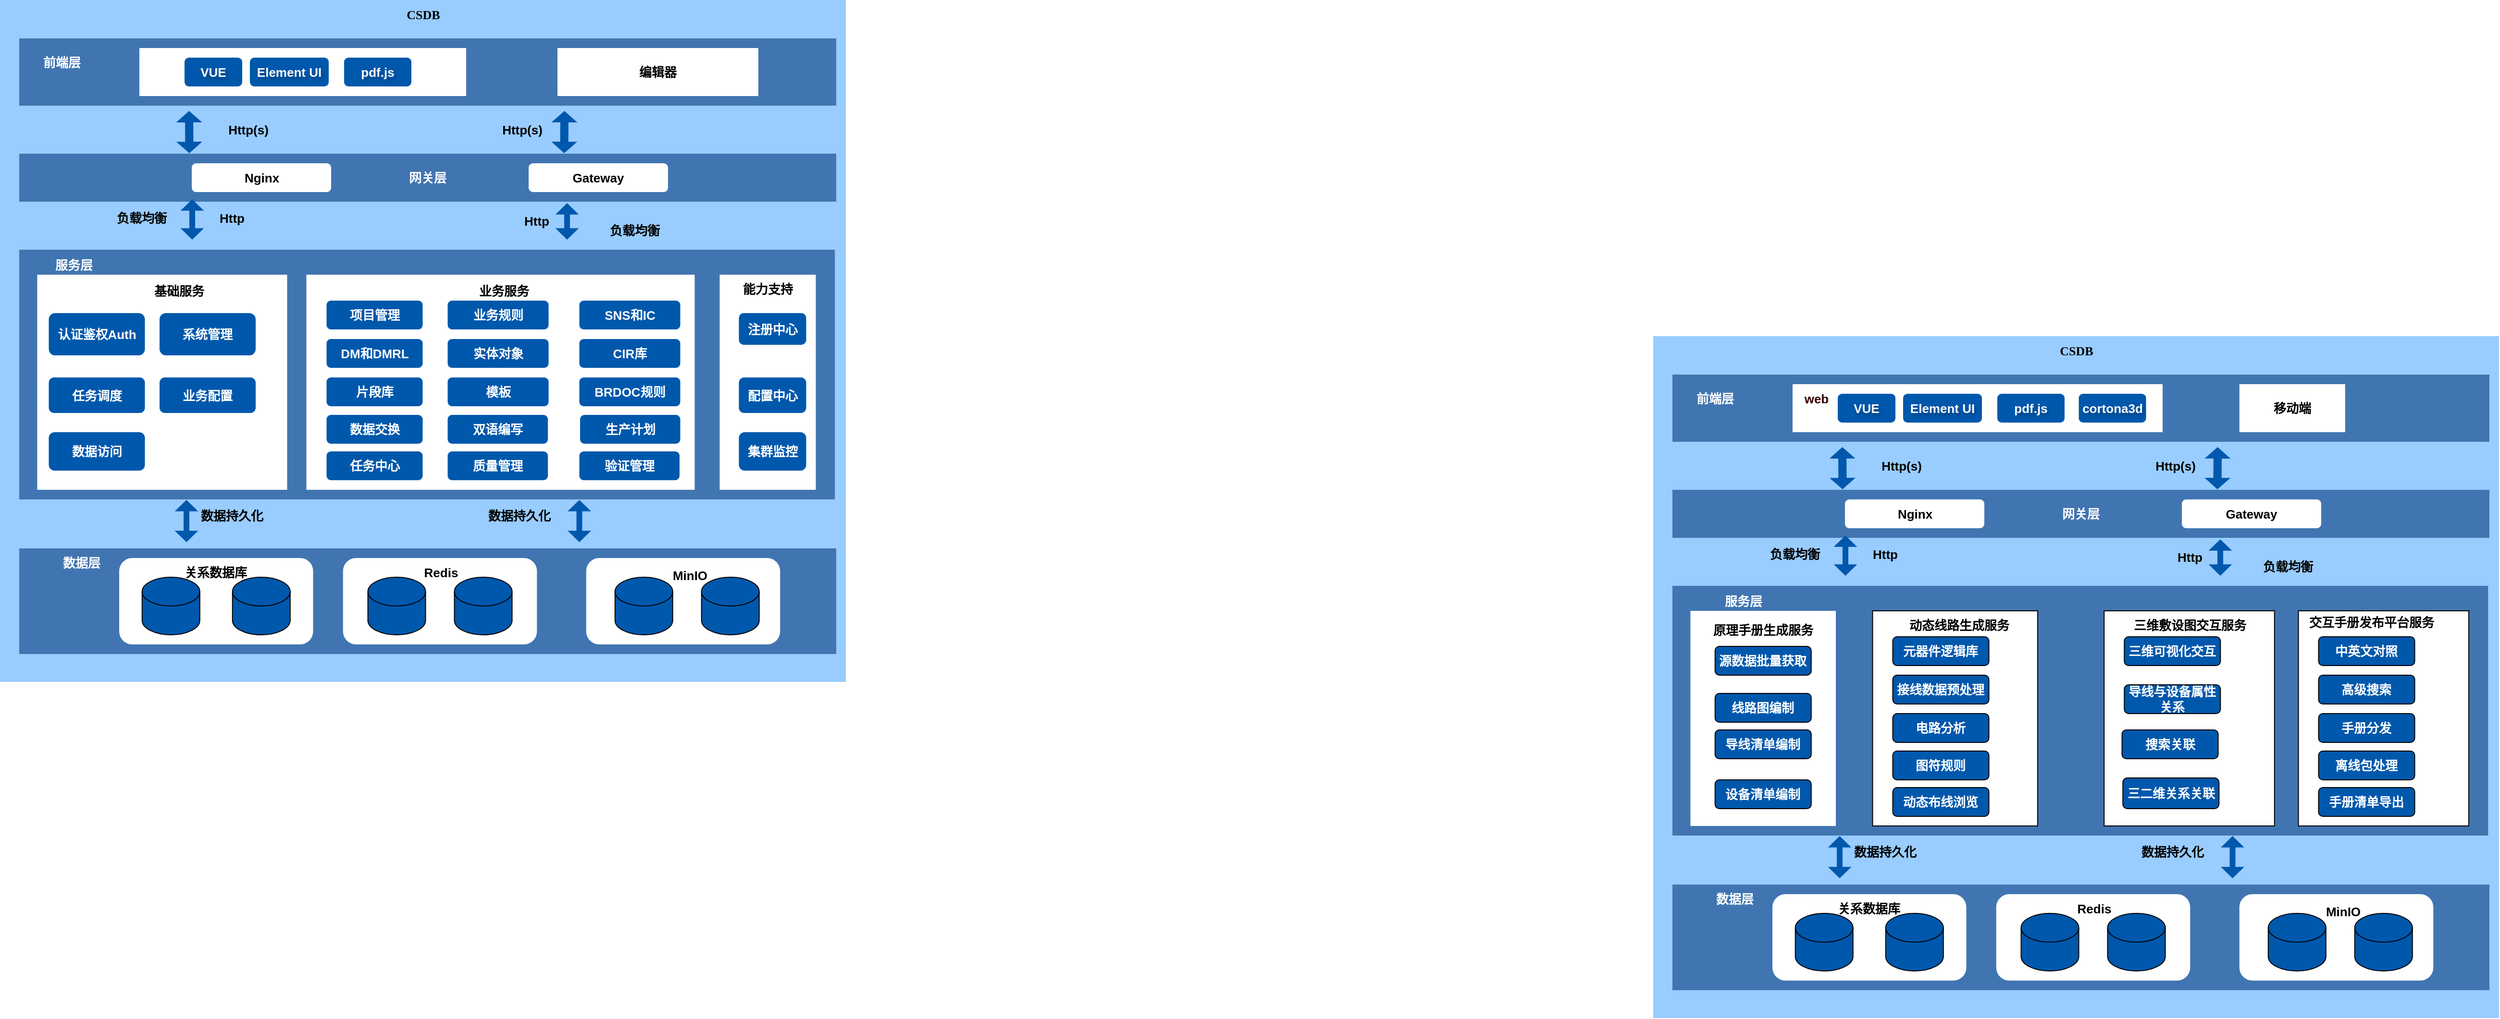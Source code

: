 <mxfile version="27.1.6">
  <diagram name="第 1 页" id="zqUAOEaz19EFo88n6Xfu">
    <mxGraphModel dx="1061" dy="546" grid="1" gridSize="10" guides="1" tooltips="1" connect="1" arrows="1" fold="1" page="1" pageScale="1" pageWidth="827" pageHeight="1169" math="0" shadow="0">
      <root>
        <mxCell id="0" />
        <mxCell id="1" parent="0" />
        <mxCell id="J7e16loEIpS3EIJHLEXg-1" value="" style="rounded=0;whiteSpace=wrap;html=1;fillColor=#99CCFF;strokeColor=none;" parent="1" vertex="1">
          <mxGeometry x="50" y="130" width="880" height="710" as="geometry" />
        </mxCell>
        <mxCell id="J7e16loEIpS3EIJHLEXg-89" value="" style="rounded=0;whiteSpace=wrap;html=1;fillColor=#4175B1;strokeColor=none;" parent="1" vertex="1">
          <mxGeometry x="70" y="390" width="848.63" height="260" as="geometry" />
        </mxCell>
        <mxCell id="J7e16loEIpS3EIJHLEXg-3" value="" style="rounded=0;whiteSpace=wrap;html=1;fillColor=#4175B1;strokeColor=none;" parent="1" vertex="1">
          <mxGeometry x="70" y="701" width="850" height="110" as="geometry" />
        </mxCell>
        <mxCell id="J7e16loEIpS3EIJHLEXg-75" value="" style="rounded=1;whiteSpace=wrap;html=1;dashed=1;fontStyle=1;fontSize=13;fillColor=#FFFFFF;strokeColor=none;" parent="1" vertex="1">
          <mxGeometry x="174.01" y="711" width="201.75" height="90" as="geometry" />
        </mxCell>
        <mxCell id="J7e16loEIpS3EIJHLEXg-7" value="" style="rounded=0;whiteSpace=wrap;html=1;fontStyle=1;fontSize=13;fillColor=#FFFFFF;strokeColor=none;" parent="1" vertex="1">
          <mxGeometry x="88.75" y="416" width="260" height="224" as="geometry" />
        </mxCell>
        <mxCell id="J7e16loEIpS3EIJHLEXg-13" value="" style="rounded=0;whiteSpace=wrap;html=1;fontStyle=1;fontSize=13;fillColor=#FFFFFF;strokeColor=none;" parent="1" vertex="1">
          <mxGeometry x="798.75" y="416" width="100" height="224" as="geometry" />
        </mxCell>
        <mxCell id="J7e16loEIpS3EIJHLEXg-14" value="注册中心" style="rounded=1;whiteSpace=wrap;html=1;fontStyle=1;fontSize=13;strokeColor=none;fillColor=#0058AC;fontColor=#FFFFFF;" parent="1" vertex="1">
          <mxGeometry x="818.75" y="456" width="70" height="33" as="geometry" />
        </mxCell>
        <mxCell id="J7e16loEIpS3EIJHLEXg-15" value="配置中心" style="rounded=1;whiteSpace=wrap;html=1;fontStyle=1;fontSize=13;strokeColor=none;fillColor=#0058AC;fontColor=#FFFFFF;" parent="1" vertex="1">
          <mxGeometry x="818.75" y="523" width="70" height="37" as="geometry" />
        </mxCell>
        <mxCell id="J7e16loEIpS3EIJHLEXg-16" value="集群监控" style="rounded=1;whiteSpace=wrap;html=1;fontStyle=1;fontSize=13;strokeColor=none;fillColor=#0058AC;fontColor=#FFFFFF;" parent="1" vertex="1">
          <mxGeometry x="818.75" y="580" width="70" height="40" as="geometry" />
        </mxCell>
        <mxCell id="J7e16loEIpS3EIJHLEXg-18" value="数据层" style="text;html=1;align=center;verticalAlign=middle;whiteSpace=wrap;rounded=0;fontStyle=1;fontSize=13;strokeColor=none;fontColor=#FFFFFF;" parent="1" vertex="1">
          <mxGeometry x="104.63" y="701" width="60" height="30" as="geometry" />
        </mxCell>
        <mxCell id="J7e16loEIpS3EIJHLEXg-19" value="" style="shape=cylinder3;whiteSpace=wrap;html=1;boundedLbl=1;backgroundOutline=1;size=15;fontStyle=1;fontSize=13;strokeColor=default;fillColor=#0058AC;" parent="1" vertex="1">
          <mxGeometry x="197.88" y="731" width="60" height="60" as="geometry" />
        </mxCell>
        <mxCell id="J7e16loEIpS3EIJHLEXg-22" value="" style="shape=cylinder3;whiteSpace=wrap;html=1;boundedLbl=1;backgroundOutline=1;size=15;fontStyle=1;fontSize=13;strokeColor=default;fillColor=#0058AC;" parent="1" vertex="1">
          <mxGeometry x="291.88" y="731" width="60" height="60" as="geometry" />
        </mxCell>
        <mxCell id="J7e16loEIpS3EIJHLEXg-25" value="基础服务" style="text;html=1;align=center;verticalAlign=middle;resizable=0;points=[];autosize=1;strokeColor=none;fillColor=none;fontStyle=1;fontSize=13;" parent="1" vertex="1">
          <mxGeometry x="195.75" y="418" width="80" height="30" as="geometry" />
        </mxCell>
        <mxCell id="J7e16loEIpS3EIJHLEXg-28" value="认证鉴权Auth" style="rounded=1;whiteSpace=wrap;html=1;fontStyle=1;fontSize=13;strokeColor=none;fillColor=#0058AC;fontColor=#FFFFFF;" parent="1" vertex="1">
          <mxGeometry x="100.75" y="456" width="100" height="44" as="geometry" />
        </mxCell>
        <mxCell id="J7e16loEIpS3EIJHLEXg-29" value="任务调度" style="rounded=1;whiteSpace=wrap;html=1;fontStyle=1;fontSize=13;strokeColor=none;fillColor=#0058AC;fontColor=#FFFFFF;" parent="1" vertex="1">
          <mxGeometry x="100.75" y="523" width="100" height="37" as="geometry" />
        </mxCell>
        <mxCell id="J7e16loEIpS3EIJHLEXg-30" value="数据访问" style="rounded=1;whiteSpace=wrap;html=1;fontStyle=1;fontSize=13;strokeColor=none;fillColor=#0058AC;fontColor=#FFFFFF;" parent="1" vertex="1">
          <mxGeometry x="100.75" y="580" width="100" height="40" as="geometry" />
        </mxCell>
        <mxCell id="J7e16loEIpS3EIJHLEXg-31" value="" style="rounded=0;whiteSpace=wrap;html=1;fontStyle=1;fontSize=13;fillColor=#FFFFFF;strokeColor=none;" parent="1" vertex="1">
          <mxGeometry x="368.75" y="416" width="404" height="224" as="geometry" />
        </mxCell>
        <mxCell id="J7e16loEIpS3EIJHLEXg-32" value="业务服务" style="text;html=1;align=center;verticalAlign=middle;resizable=0;points=[];autosize=1;strokeColor=none;fillColor=none;fontStyle=1;fontSize=13;" parent="1" vertex="1">
          <mxGeometry x="533.75" y="418" width="80" height="30" as="geometry" />
        </mxCell>
        <mxCell id="J7e16loEIpS3EIJHLEXg-33" value="项目管理" style="rounded=1;whiteSpace=wrap;html=1;fontStyle=1;fontSize=13;strokeColor=none;fillColor=#0058AC;fontColor=#FFFFFF;" parent="1" vertex="1">
          <mxGeometry x="389.75" y="443" width="100" height="30" as="geometry" />
        </mxCell>
        <mxCell id="J7e16loEIpS3EIJHLEXg-34" value="DM和DMRL" style="rounded=1;whiteSpace=wrap;html=1;fontStyle=1;fontSize=13;strokeColor=none;fillColor=#0058AC;fontColor=#FFFFFF;" parent="1" vertex="1">
          <mxGeometry x="389.75" y="483" width="100" height="30" as="geometry" />
        </mxCell>
        <mxCell id="J7e16loEIpS3EIJHLEXg-35" value="片段库" style="rounded=1;whiteSpace=wrap;html=1;fontStyle=1;fontSize=13;strokeColor=none;fillColor=#0058AC;fontColor=#FFFFFF;" parent="1" vertex="1">
          <mxGeometry x="389.75" y="523" width="100" height="30" as="geometry" />
        </mxCell>
        <mxCell id="J7e16loEIpS3EIJHLEXg-36" value="业务规则" style="rounded=1;whiteSpace=wrap;html=1;fontStyle=1;fontSize=13;strokeColor=none;fillColor=#0058AC;fontColor=#FFFFFF;" parent="1" vertex="1">
          <mxGeometry x="515.75" y="443" width="105" height="30" as="geometry" />
        </mxCell>
        <mxCell id="J7e16loEIpS3EIJHLEXg-37" value="实体对象" style="rounded=1;whiteSpace=wrap;html=1;fontStyle=1;fontSize=13;strokeColor=none;fillColor=#0058AC;fontColor=#FFFFFF;" parent="1" vertex="1">
          <mxGeometry x="515.75" y="483" width="105" height="30" as="geometry" />
        </mxCell>
        <mxCell id="J7e16loEIpS3EIJHLEXg-38" value="模板" style="rounded=1;whiteSpace=wrap;html=1;fontStyle=1;fontSize=13;strokeColor=none;fillColor=#0058AC;fontColor=#FFFFFF;" parent="1" vertex="1">
          <mxGeometry x="515.75" y="523" width="105" height="30" as="geometry" />
        </mxCell>
        <mxCell id="J7e16loEIpS3EIJHLEXg-39" value="系统管理" style="rounded=1;whiteSpace=wrap;html=1;fontStyle=1;fontSize=13;strokeColor=none;fillColor=#0058AC;fontColor=#FFFFFF;" parent="1" vertex="1">
          <mxGeometry x="216" y="456" width="100" height="44" as="geometry" />
        </mxCell>
        <mxCell id="J7e16loEIpS3EIJHLEXg-40" value="业务配置" style="rounded=1;whiteSpace=wrap;html=1;fontStyle=1;fontSize=13;strokeColor=none;fillColor=#0058AC;fontColor=#FFFFFF;" parent="1" vertex="1">
          <mxGeometry x="216" y="523" width="100" height="37" as="geometry" />
        </mxCell>
        <mxCell id="J7e16loEIpS3EIJHLEXg-42" value="SNS和IC" style="rounded=1;whiteSpace=wrap;html=1;fontStyle=1;fontSize=13;strokeColor=none;fillColor=#0058AC;fontColor=#FFFFFF;" parent="1" vertex="1">
          <mxGeometry x="652.75" y="443" width="105" height="30" as="geometry" />
        </mxCell>
        <mxCell id="J7e16loEIpS3EIJHLEXg-44" value="CIR库" style="rounded=1;whiteSpace=wrap;html=1;fontStyle=1;fontSize=13;strokeColor=none;fillColor=#0058AC;fontColor=#FFFFFF;" parent="1" vertex="1">
          <mxGeometry x="652.75" y="483" width="105" height="30" as="geometry" />
        </mxCell>
        <mxCell id="J7e16loEIpS3EIJHLEXg-45" value="BRDOC规则" style="rounded=1;whiteSpace=wrap;html=1;fontStyle=1;fontSize=13;strokeColor=none;fillColor=#0058AC;fontColor=#FFFFFF;" parent="1" vertex="1">
          <mxGeometry x="652.75" y="523" width="105" height="30" as="geometry" />
        </mxCell>
        <mxCell id="J7e16loEIpS3EIJHLEXg-48" value="能力支持" style="text;html=1;align=center;verticalAlign=middle;whiteSpace=wrap;rounded=0;fontStyle=1;fontSize=13;strokeColor=none;" parent="1" vertex="1">
          <mxGeometry x="818.75" y="416" width="60" height="30" as="geometry" />
        </mxCell>
        <mxCell id="J7e16loEIpS3EIJHLEXg-49" value="&lt;font color=&quot;#ffffff&quot;&gt;网关层&lt;/font&gt;" style="rounded=0;whiteSpace=wrap;html=1;fontStyle=1;fontSize=13;fillColor=#4175B1;strokeColor=none;" parent="1" vertex="1">
          <mxGeometry x="70" y="290" width="850" height="50" as="geometry" />
        </mxCell>
        <mxCell id="J7e16loEIpS3EIJHLEXg-50" value="" style="rounded=0;whiteSpace=wrap;html=1;fillColor=#4175B1;fontStyle=1;fontSize=13;strokeColor=none;" parent="1" vertex="1">
          <mxGeometry x="70" y="170" width="850" height="70" as="geometry" />
        </mxCell>
        <mxCell id="J7e16loEIpS3EIJHLEXg-53" value="前端层" style="text;html=1;align=center;verticalAlign=middle;resizable=0;points=[];autosize=1;strokeColor=none;fillColor=none;fontColor=#FFFFFF;fontStyle=1;fontSize=13;" parent="1" vertex="1">
          <mxGeometry x="83.75" y="180" width="60" height="30" as="geometry" />
        </mxCell>
        <mxCell id="J7e16loEIpS3EIJHLEXg-55" value="" style="rounded=0;whiteSpace=wrap;html=1;fillColor=#FFFFFF;fontStyle=1;fontSize=13;strokeColor=none;" parent="1" vertex="1">
          <mxGeometry x="195" y="180" width="340" height="50" as="geometry" />
        </mxCell>
        <mxCell id="J7e16loEIpS3EIJHLEXg-56" value="web" style="text;html=1;align=center;verticalAlign=middle;whiteSpace=wrap;rounded=0;fontStyle=1;fontSize=13;fontColor=#FFFFFF;strokeColor=none;" parent="1" vertex="1">
          <mxGeometry x="190" y="180" width="60" height="30" as="geometry" />
        </mxCell>
        <mxCell id="J7e16loEIpS3EIJHLEXg-57" value="编辑器" style="rounded=0;whiteSpace=wrap;html=1;fontStyle=1;fontSize=13;fillColor=default;strokeColor=none;" parent="1" vertex="1">
          <mxGeometry x="630" y="180" width="209" height="50" as="geometry" />
        </mxCell>
        <mxCell id="J7e16loEIpS3EIJHLEXg-59" value="VUE" style="rounded=1;whiteSpace=wrap;html=1;fontStyle=1;fontSize=13;strokeColor=none;fillColor=#0058AC;textShadow=1;fontColor=#FFFFFF;" parent="1" vertex="1">
          <mxGeometry x="242" y="190" width="60" height="30" as="geometry" />
        </mxCell>
        <mxCell id="J7e16loEIpS3EIJHLEXg-60" value="Element UI" style="rounded=1;whiteSpace=wrap;html=1;fontStyle=1;fontSize=13;strokeColor=none;fillColor=#0058AC;textShadow=1;fontColor=#FFFFFF;" parent="1" vertex="1">
          <mxGeometry x="310" y="190" width="82" height="30" as="geometry" />
        </mxCell>
        <mxCell id="J7e16loEIpS3EIJHLEXg-61" value="pdf.js" style="rounded=1;whiteSpace=wrap;html=1;fontStyle=1;fontSize=13;strokeColor=none;fillColor=#0058AC;textShadow=1;fontColor=#FFFFFF;" parent="1" vertex="1">
          <mxGeometry x="408" y="190" width="70" height="30" as="geometry" />
        </mxCell>
        <mxCell id="J7e16loEIpS3EIJHLEXg-62" value="" style="shape=flexArrow;endArrow=classic;startArrow=classic;html=1;rounded=0;width=8.571;startSize=3.64;endSize=3.64;endWidth=17.388;startWidth=17.388;fontStyle=1;fontSize=13;strokeColor=none;fillColor=#0058AC;" parent="1" edge="1">
          <mxGeometry width="100" height="100" relative="1" as="geometry">
            <mxPoint x="247" y="290" as="sourcePoint" />
            <mxPoint x="246.75" y="245" as="targetPoint" />
          </mxGeometry>
        </mxCell>
        <mxCell id="J7e16loEIpS3EIJHLEXg-63" value="" style="shape=flexArrow;endArrow=classic;startArrow=classic;html=1;rounded=0;width=8.571;startSize=3.64;endSize=3.64;endWidth=17.388;startWidth=17.388;fontStyle=1;fontSize=13;strokeColor=none;fillColor=#0058AC;" parent="1" edge="1">
          <mxGeometry width="100" height="100" relative="1" as="geometry">
            <mxPoint x="637" y="290" as="sourcePoint" />
            <mxPoint x="637.25" y="245" as="targetPoint" />
          </mxGeometry>
        </mxCell>
        <mxCell id="J7e16loEIpS3EIJHLEXg-64" value="Http(s)" style="text;html=1;align=center;verticalAlign=middle;resizable=0;points=[];autosize=1;strokeColor=none;fillColor=none;fontStyle=1;fontSize=13;" parent="1" vertex="1">
          <mxGeometry x="278.25" y="250" width="60" height="30" as="geometry" />
        </mxCell>
        <mxCell id="J7e16loEIpS3EIJHLEXg-65" value="Http(s)" style="text;html=1;align=center;verticalAlign=middle;resizable=0;points=[];autosize=1;strokeColor=none;fillColor=none;fontStyle=1;fontSize=13;" parent="1" vertex="1">
          <mxGeometry x="563.25" y="250" width="60" height="30" as="geometry" />
        </mxCell>
        <mxCell id="J7e16loEIpS3EIJHLEXg-66" value="" style="shape=flexArrow;endArrow=classic;startArrow=classic;html=1;rounded=0;width=6;startSize=3.64;endSize=3.64;endWidth=17.388;startWidth=17.388;entryX=0.197;entryY=0.995;entryDx=0;entryDy=0;entryPerimeter=0;fontStyle=1;fontSize=13;strokeColor=none;fillColor=#0058AC;" parent="1" edge="1">
          <mxGeometry width="100" height="100" relative="1" as="geometry">
            <mxPoint x="250" y="380" as="sourcePoint" />
            <mxPoint x="249.996" y="337.0" as="targetPoint" />
          </mxGeometry>
        </mxCell>
        <mxCell id="J7e16loEIpS3EIJHLEXg-67" value="" style="shape=flexArrow;endArrow=classic;startArrow=classic;html=1;rounded=0;width=6;startSize=3.64;endSize=3.64;endWidth=17.388;startWidth=17.388;entryX=0.217;entryY=1.055;entryDx=0;entryDy=0;entryPerimeter=0;fontStyle=1;fontSize=13;strokeColor=none;fillColor=#0058AC;" parent="1" edge="1">
          <mxGeometry width="100" height="100" relative="1" as="geometry">
            <mxPoint x="640" y="380" as="sourcePoint" />
            <mxPoint x="640" y="341" as="targetPoint" />
          </mxGeometry>
        </mxCell>
        <mxCell id="J7e16loEIpS3EIJHLEXg-68" value="Http" style="text;html=1;align=center;verticalAlign=middle;resizable=0;points=[];autosize=1;strokeColor=none;fillColor=none;fontStyle=1;fontSize=13;" parent="1" vertex="1">
          <mxGeometry x="266" y="342" width="50" height="30" as="geometry" />
        </mxCell>
        <mxCell id="J7e16loEIpS3EIJHLEXg-69" value="Http" style="text;html=1;align=center;verticalAlign=middle;resizable=0;points=[];autosize=1;strokeColor=none;fillColor=none;fontStyle=1;fontSize=13;" parent="1" vertex="1">
          <mxGeometry x="582.76" y="345" width="50" height="30" as="geometry" />
        </mxCell>
        <mxCell id="J7e16loEIpS3EIJHLEXg-70" value="负载均衡" style="text;html=1;align=center;verticalAlign=middle;resizable=0;points=[];autosize=1;strokeColor=none;fillColor=none;fontStyle=1;fontSize=13;" parent="1" vertex="1">
          <mxGeometry x="157.25" y="342" width="80" height="30" as="geometry" />
        </mxCell>
        <mxCell id="J7e16loEIpS3EIJHLEXg-78" value="" style="rounded=1;whiteSpace=wrap;html=1;dashed=1;fontStyle=1;fontSize=13;fillColor=#FFFFFF;strokeColor=none;" parent="1" vertex="1">
          <mxGeometry x="406.88" y="711" width="201.75" height="90" as="geometry" />
        </mxCell>
        <mxCell id="J7e16loEIpS3EIJHLEXg-71" value="负载均衡" style="text;html=1;align=center;verticalAlign=middle;resizable=0;points=[];autosize=1;strokeColor=none;fillColor=none;fontStyle=1;fontSize=13;" parent="1" vertex="1">
          <mxGeometry x="670" y="355" width="80" height="30" as="geometry" />
        </mxCell>
        <mxCell id="J7e16loEIpS3EIJHLEXg-74" value="CSDB" style="text;html=1;align=center;verticalAlign=middle;resizable=0;points=[];autosize=1;strokeColor=none;fillColor=none;fontStyle=1;fontFamily=Garamond;fontSize=13;" parent="1" vertex="1">
          <mxGeometry x="460" y="130" width="60" height="30" as="geometry" />
        </mxCell>
        <mxCell id="J7e16loEIpS3EIJHLEXg-77" value="关系数据库" style="text;html=1;align=center;verticalAlign=middle;whiteSpace=wrap;rounded=0;fontStyle=1;fontSize=13;strokeColor=none;fontColor=#000000;" parent="1" vertex="1">
          <mxGeometry x="237.25" y="711" width="75.12" height="30" as="geometry" />
        </mxCell>
        <mxCell id="J7e16loEIpS3EIJHLEXg-20" value="" style="shape=cylinder3;whiteSpace=wrap;html=1;boundedLbl=1;backgroundOutline=1;size=15;fontStyle=1;fontSize=13;strokeColor=default;fillColor=#0058AC;" parent="1" vertex="1">
          <mxGeometry x="432.76" y="731" width="60" height="60" as="geometry" />
        </mxCell>
        <mxCell id="J7e16loEIpS3EIJHLEXg-23" value="" style="shape=cylinder3;whiteSpace=wrap;html=1;boundedLbl=1;backgroundOutline=1;size=15;fontStyle=1;fontSize=13;strokeColor=default;fillColor=#0058AC;" parent="1" vertex="1">
          <mxGeometry x="522.76" y="731" width="60" height="60" as="geometry" />
        </mxCell>
        <mxCell id="J7e16loEIpS3EIJHLEXg-79" value="Redis" style="text;html=1;align=center;verticalAlign=middle;whiteSpace=wrap;rounded=0;fontStyle=1;fontSize=13;strokeColor=none;fontColor=#000000;" parent="1" vertex="1">
          <mxGeometry x="478.63" y="711" width="60" height="30" as="geometry" />
        </mxCell>
        <mxCell id="J7e16loEIpS3EIJHLEXg-80" value="" style="rounded=1;whiteSpace=wrap;html=1;dashed=1;fontStyle=1;fontSize=13;fillColor=#FFFFFF;strokeColor=none;" parent="1" vertex="1">
          <mxGeometry x="659.88" y="711" width="201.75" height="90" as="geometry" />
        </mxCell>
        <mxCell id="J7e16loEIpS3EIJHLEXg-81" value="MinIO" style="text;html=1;align=center;verticalAlign=middle;whiteSpace=wrap;rounded=0;fontStyle=1;fontSize=13;strokeColor=none;fontColor=#000000;" parent="1" vertex="1">
          <mxGeometry x="737.63" y="714" width="60" height="30" as="geometry" />
        </mxCell>
        <mxCell id="J7e16loEIpS3EIJHLEXg-21" value="" style="shape=cylinder3;whiteSpace=wrap;html=1;boundedLbl=1;backgroundOutline=1;size=15;fontStyle=1;fontSize=13;strokeColor=default;fillColor=#0058AC;" parent="1" vertex="1">
          <mxGeometry x="689.88" y="731" width="60" height="60" as="geometry" />
        </mxCell>
        <mxCell id="J7e16loEIpS3EIJHLEXg-24" value="" style="shape=cylinder3;whiteSpace=wrap;html=1;boundedLbl=1;backgroundOutline=1;size=15;fontStyle=1;fontSize=13;strokeColor=default;fillColor=#0058AC;" parent="1" vertex="1">
          <mxGeometry x="779.88" y="731" width="60" height="60" as="geometry" />
        </mxCell>
        <mxCell id="J7e16loEIpS3EIJHLEXg-82" value="" style="shape=flexArrow;endArrow=classic;startArrow=classic;html=1;rounded=0;width=6;startSize=3.64;endSize=3.64;endWidth=17.388;startWidth=17.388;entryX=0.197;entryY=0.995;entryDx=0;entryDy=0;entryPerimeter=0;fontStyle=1;fontSize=13;strokeColor=none;fillColor=#0058AC;" parent="1" edge="1">
          <mxGeometry width="100" height="100" relative="1" as="geometry">
            <mxPoint x="244" y="695" as="sourcePoint" />
            <mxPoint x="243.996" y="650" as="targetPoint" />
          </mxGeometry>
        </mxCell>
        <mxCell id="J7e16loEIpS3EIJHLEXg-83" value="" style="shape=flexArrow;endArrow=classic;startArrow=classic;html=1;rounded=0;width=6;startSize=3.64;endSize=3.64;endWidth=17.388;startWidth=17.388;entryX=0.197;entryY=0.995;entryDx=0;entryDy=0;entryPerimeter=0;fontStyle=1;fontSize=13;strokeColor=none;fillColor=#0058AC;" parent="1" edge="1">
          <mxGeometry width="100" height="100" relative="1" as="geometry">
            <mxPoint x="652.75" y="695" as="sourcePoint" />
            <mxPoint x="652.746" y="650" as="targetPoint" />
          </mxGeometry>
        </mxCell>
        <mxCell id="J7e16loEIpS3EIJHLEXg-84" value="数据持久化" style="text;html=1;align=center;verticalAlign=middle;resizable=0;points=[];autosize=1;strokeColor=none;fillColor=none;fontStyle=1;fontSize=13;" parent="1" vertex="1">
          <mxGeometry x="246" y="652" width="90" height="30" as="geometry" />
        </mxCell>
        <mxCell id="J7e16loEIpS3EIJHLEXg-85" value="数据持久化" style="text;html=1;align=center;verticalAlign=middle;resizable=0;points=[];autosize=1;strokeColor=none;fillColor=none;fontStyle=1;fontSize=13;" parent="1" vertex="1">
          <mxGeometry x="545" y="652" width="90" height="30" as="geometry" />
        </mxCell>
        <mxCell id="J7e16loEIpS3EIJHLEXg-86" value="Nginx" style="rounded=1;whiteSpace=wrap;html=1;fontStyle=1;fontSize=13;strokeColor=none;" parent="1" vertex="1">
          <mxGeometry x="249.5" y="300" width="145" height="30" as="geometry" />
        </mxCell>
        <mxCell id="J7e16loEIpS3EIJHLEXg-87" value="Gateway" style="rounded=1;whiteSpace=wrap;html=1;fontStyle=1;fontSize=13;strokeColor=none;" parent="1" vertex="1">
          <mxGeometry x="600" y="300" width="145" height="30" as="geometry" />
        </mxCell>
        <mxCell id="J7e16loEIpS3EIJHLEXg-95" value="服务层" style="text;html=1;align=center;verticalAlign=middle;whiteSpace=wrap;rounded=0;fontStyle=1;fontSize=13;strokeColor=none;fontColor=#FFFFFF;" parent="1" vertex="1">
          <mxGeometry x="97.25" y="391" width="60" height="30" as="geometry" />
        </mxCell>
        <mxCell id="DDWLqM0G205vbBxCOY02-1" style="edgeStyle=orthogonalEdgeStyle;rounded=0;orthogonalLoop=1;jettySize=auto;html=1;exitX=0.5;exitY=1;exitDx=0;exitDy=0;" parent="1" source="J7e16loEIpS3EIJHLEXg-34" target="J7e16loEIpS3EIJHLEXg-34" edge="1">
          <mxGeometry relative="1" as="geometry" />
        </mxCell>
        <mxCell id="DDWLqM0G205vbBxCOY02-2" value="数据交换" style="rounded=1;whiteSpace=wrap;html=1;fontStyle=1;fontSize=13;strokeColor=none;fillColor=#0058AC;fontColor=#FFFFFF;" parent="1" vertex="1">
          <mxGeometry x="389.75" y="562" width="100" height="30" as="geometry" />
        </mxCell>
        <mxCell id="DDWLqM0G205vbBxCOY02-3" value="双语编写" style="rounded=1;whiteSpace=wrap;html=1;fontStyle=1;fontSize=13;strokeColor=none;fillColor=#0058AC;fontColor=#FFFFFF;" parent="1" vertex="1">
          <mxGeometry x="515.75" y="562" width="104.25" height="30" as="geometry" />
        </mxCell>
        <mxCell id="DDWLqM0G205vbBxCOY02-4" value="生产计划" style="rounded=1;whiteSpace=wrap;html=1;fontStyle=1;fontSize=13;strokeColor=none;fillColor=#0058AC;fontColor=#FFFFFF;" parent="1" vertex="1">
          <mxGeometry x="653.5" y="562" width="104.25" height="30" as="geometry" />
        </mxCell>
        <mxCell id="DDWLqM0G205vbBxCOY02-5" value="任务中心" style="rounded=1;whiteSpace=wrap;html=1;fontStyle=1;fontSize=13;strokeColor=none;fillColor=#0058AC;fontColor=#FFFFFF;" parent="1" vertex="1">
          <mxGeometry x="389.75" y="600" width="100" height="30" as="geometry" />
        </mxCell>
        <mxCell id="DDWLqM0G205vbBxCOY02-6" value="质量管理" style="rounded=1;whiteSpace=wrap;html=1;fontStyle=1;fontSize=13;strokeColor=none;fillColor=#0058AC;fontColor=#FFFFFF;" parent="1" vertex="1">
          <mxGeometry x="515.75" y="600" width="104.25" height="30" as="geometry" />
        </mxCell>
        <mxCell id="DDWLqM0G205vbBxCOY02-7" value="验证管理" style="rounded=1;whiteSpace=wrap;html=1;fontStyle=1;fontSize=13;strokeColor=none;fillColor=#0058AC;fontColor=#FFFFFF;" parent="1" vertex="1">
          <mxGeometry x="652.75" y="600" width="104.25" height="30" as="geometry" />
        </mxCell>
        <mxCell id="MYSthnMUgmbdjP9HcZYz-1" value="" style="rounded=0;whiteSpace=wrap;html=1;fillColor=#99CCFF;strokeColor=none;" vertex="1" parent="1">
          <mxGeometry x="1770" y="480" width="880" height="710" as="geometry" />
        </mxCell>
        <mxCell id="MYSthnMUgmbdjP9HcZYz-2" value="" style="rounded=0;whiteSpace=wrap;html=1;fillColor=#4175B1;strokeColor=none;" vertex="1" parent="1">
          <mxGeometry x="1790" y="740" width="848.63" height="260" as="geometry" />
        </mxCell>
        <mxCell id="MYSthnMUgmbdjP9HcZYz-3" value="" style="rounded=0;whiteSpace=wrap;html=1;fillColor=#4175B1;strokeColor=none;" vertex="1" parent="1">
          <mxGeometry x="1790" y="1051" width="850" height="110" as="geometry" />
        </mxCell>
        <mxCell id="MYSthnMUgmbdjP9HcZYz-4" value="" style="rounded=1;whiteSpace=wrap;html=1;dashed=1;fontStyle=1;fontSize=13;fillColor=#FFFFFF;strokeColor=none;" vertex="1" parent="1">
          <mxGeometry x="1894.01" y="1061" width="201.75" height="90" as="geometry" />
        </mxCell>
        <mxCell id="MYSthnMUgmbdjP9HcZYz-5" value="" style="rounded=0;whiteSpace=wrap;html=1;fontStyle=1;fontSize=13;fillColor=#FFFFFF;strokeColor=none;" vertex="1" parent="1">
          <mxGeometry x="1808.75" y="766" width="151.25" height="224" as="geometry" />
        </mxCell>
        <mxCell id="MYSthnMUgmbdjP9HcZYz-10" value="数据层" style="text;html=1;align=center;verticalAlign=middle;whiteSpace=wrap;rounded=0;fontStyle=1;fontSize=13;strokeColor=none;fontColor=#FFFFFF;" vertex="1" parent="1">
          <mxGeometry x="1824.63" y="1051" width="60" height="30" as="geometry" />
        </mxCell>
        <mxCell id="MYSthnMUgmbdjP9HcZYz-11" value="" style="shape=cylinder3;whiteSpace=wrap;html=1;boundedLbl=1;backgroundOutline=1;size=15;fontStyle=1;fontSize=13;strokeColor=default;fillColor=#0058AC;" vertex="1" parent="1">
          <mxGeometry x="1917.88" y="1081" width="60" height="60" as="geometry" />
        </mxCell>
        <mxCell id="MYSthnMUgmbdjP9HcZYz-12" value="" style="shape=cylinder3;whiteSpace=wrap;html=1;boundedLbl=1;backgroundOutline=1;size=15;fontStyle=1;fontSize=13;strokeColor=default;fillColor=#0058AC;" vertex="1" parent="1">
          <mxGeometry x="2011.88" y="1081" width="60" height="60" as="geometry" />
        </mxCell>
        <mxCell id="MYSthnMUgmbdjP9HcZYz-13" value="原理手册生成服务" style="text;html=1;align=center;verticalAlign=middle;resizable=0;points=[];autosize=1;strokeColor=none;fillColor=none;fontStyle=1;fontSize=13;" vertex="1" parent="1">
          <mxGeometry x="1819.37" y="771" width="130" height="30" as="geometry" />
        </mxCell>
        <mxCell id="MYSthnMUgmbdjP9HcZYz-17" value="" style="rounded=0;whiteSpace=wrap;html=1;fontStyle=1;fontSize=13;fillColor=#FFFFFF;strokeColor=default;" vertex="1" parent="1">
          <mxGeometry x="1998.25" y="766" width="171.75" height="224" as="geometry" />
        </mxCell>
        <mxCell id="MYSthnMUgmbdjP9HcZYz-18" value="动态线路生成服务" style="text;html=1;align=center;verticalAlign=middle;resizable=0;points=[];autosize=1;strokeColor=none;fillColor=none;fontStyle=1;fontSize=13;" vertex="1" parent="1">
          <mxGeometry x="2022.76" y="766" width="130" height="30" as="geometry" />
        </mxCell>
        <mxCell id="MYSthnMUgmbdjP9HcZYz-19" value="元器件逻辑库" style="rounded=1;whiteSpace=wrap;html=1;fontStyle=1;fontSize=13;strokeColor=default;fillColor=#0058AC;fontColor=#FFFFFF;" vertex="1" parent="1">
          <mxGeometry x="2019.25" y="793" width="100" height="30" as="geometry" />
        </mxCell>
        <mxCell id="MYSthnMUgmbdjP9HcZYz-20" value="&lt;p class=&quot;MsoNormal&quot;&gt;&lt;span style=&quot;font-family: 宋体;&quot;&gt;接线数据预处理&lt;/span&gt;&lt;/p&gt;" style="rounded=1;whiteSpace=wrap;html=1;fontStyle=1;fontSize=13;strokeColor=default;fillColor=#0058AC;fontColor=#FFFFFF;" vertex="1" parent="1">
          <mxGeometry x="2019.25" y="833" width="100" height="30" as="geometry" />
        </mxCell>
        <mxCell id="MYSthnMUgmbdjP9HcZYz-21" value="电路分析" style="rounded=1;whiteSpace=wrap;html=1;fontStyle=1;fontSize=13;strokeColor=default;fillColor=#0058AC;fontColor=#FFFFFF;" vertex="1" parent="1">
          <mxGeometry x="2019.25" y="873" width="100" height="30" as="geometry" />
        </mxCell>
        <mxCell id="MYSthnMUgmbdjP9HcZYz-31" value="&lt;font color=&quot;#ffffff&quot;&gt;网关层&lt;/font&gt;" style="rounded=0;whiteSpace=wrap;html=1;fontStyle=1;fontSize=13;fillColor=#4175B1;strokeColor=none;" vertex="1" parent="1">
          <mxGeometry x="1790" y="640" width="850" height="50" as="geometry" />
        </mxCell>
        <mxCell id="MYSthnMUgmbdjP9HcZYz-32" value="" style="rounded=0;whiteSpace=wrap;html=1;fillColor=#4175B1;fontStyle=1;fontSize=13;strokeColor=none;" vertex="1" parent="1">
          <mxGeometry x="1790" y="520" width="850" height="70" as="geometry" />
        </mxCell>
        <mxCell id="MYSthnMUgmbdjP9HcZYz-33" value="前端层" style="text;html=1;align=center;verticalAlign=middle;resizable=0;points=[];autosize=1;strokeColor=none;fillColor=none;fontColor=#FFFFFF;fontStyle=1;fontSize=13;" vertex="1" parent="1">
          <mxGeometry x="1803.75" y="530" width="60" height="30" as="geometry" />
        </mxCell>
        <mxCell id="MYSthnMUgmbdjP9HcZYz-34" value="" style="rounded=0;whiteSpace=wrap;html=1;fillColor=#FFFFFF;fontStyle=1;fontSize=13;strokeColor=none;" vertex="1" parent="1">
          <mxGeometry x="1915" y="530" width="385" height="50" as="geometry" />
        </mxCell>
        <mxCell id="MYSthnMUgmbdjP9HcZYz-35" value="&lt;font style=&quot;color: rgb(51, 0, 0);&quot;&gt;web&lt;/font&gt;" style="text;html=1;align=center;verticalAlign=middle;whiteSpace=wrap;rounded=0;fontStyle=1;fontSize=13;fontColor=#FFFFFF;strokeColor=none;" vertex="1" parent="1">
          <mxGeometry x="1910" y="530" width="60" height="30" as="geometry" />
        </mxCell>
        <mxCell id="MYSthnMUgmbdjP9HcZYz-36" value="移动端" style="rounded=0;whiteSpace=wrap;html=1;fontStyle=1;fontSize=13;fillColor=default;strokeColor=none;" vertex="1" parent="1">
          <mxGeometry x="2379.88" y="530" width="110" height="50" as="geometry" />
        </mxCell>
        <mxCell id="MYSthnMUgmbdjP9HcZYz-37" value="VUE" style="rounded=1;whiteSpace=wrap;html=1;fontStyle=1;fontSize=13;strokeColor=none;fillColor=#0058AC;textShadow=1;fontColor=#FFFFFF;" vertex="1" parent="1">
          <mxGeometry x="1962" y="540" width="60" height="30" as="geometry" />
        </mxCell>
        <mxCell id="MYSthnMUgmbdjP9HcZYz-38" value="Element UI" style="rounded=1;whiteSpace=wrap;html=1;fontStyle=1;fontSize=13;strokeColor=none;fillColor=#0058AC;textShadow=1;fontColor=#FFFFFF;" vertex="1" parent="1">
          <mxGeometry x="2030" y="540" width="82" height="30" as="geometry" />
        </mxCell>
        <mxCell id="MYSthnMUgmbdjP9HcZYz-39" value="pdf.js" style="rounded=1;whiteSpace=wrap;html=1;fontStyle=1;fontSize=13;strokeColor=none;fillColor=#0058AC;textShadow=1;fontColor=#FFFFFF;" vertex="1" parent="1">
          <mxGeometry x="2128" y="540" width="70" height="30" as="geometry" />
        </mxCell>
        <mxCell id="MYSthnMUgmbdjP9HcZYz-40" value="" style="shape=flexArrow;endArrow=classic;startArrow=classic;html=1;rounded=0;width=8.571;startSize=3.64;endSize=3.64;endWidth=17.388;startWidth=17.388;fontStyle=1;fontSize=13;strokeColor=none;fillColor=#0058AC;" edge="1" parent="1">
          <mxGeometry width="100" height="100" relative="1" as="geometry">
            <mxPoint x="1967" y="640" as="sourcePoint" />
            <mxPoint x="1966.75" y="595" as="targetPoint" />
          </mxGeometry>
        </mxCell>
        <mxCell id="MYSthnMUgmbdjP9HcZYz-41" value="" style="shape=flexArrow;endArrow=classic;startArrow=classic;html=1;rounded=0;width=8.571;startSize=3.64;endSize=3.64;endWidth=17.388;startWidth=17.388;fontStyle=1;fontSize=13;strokeColor=none;fillColor=#0058AC;" edge="1" parent="1">
          <mxGeometry width="100" height="100" relative="1" as="geometry">
            <mxPoint x="2357" y="640" as="sourcePoint" />
            <mxPoint x="2357.25" y="595" as="targetPoint" />
          </mxGeometry>
        </mxCell>
        <mxCell id="MYSthnMUgmbdjP9HcZYz-42" value="Http(s)" style="text;html=1;align=center;verticalAlign=middle;resizable=0;points=[];autosize=1;strokeColor=none;fillColor=none;fontStyle=1;fontSize=13;" vertex="1" parent="1">
          <mxGeometry x="1998.25" y="600" width="60" height="30" as="geometry" />
        </mxCell>
        <mxCell id="MYSthnMUgmbdjP9HcZYz-43" value="Http(s)" style="text;html=1;align=center;verticalAlign=middle;resizable=0;points=[];autosize=1;strokeColor=none;fillColor=none;fontStyle=1;fontSize=13;" vertex="1" parent="1">
          <mxGeometry x="2283.25" y="600" width="60" height="30" as="geometry" />
        </mxCell>
        <mxCell id="MYSthnMUgmbdjP9HcZYz-44" value="" style="shape=flexArrow;endArrow=classic;startArrow=classic;html=1;rounded=0;width=6;startSize=3.64;endSize=3.64;endWidth=17.388;startWidth=17.388;entryX=0.197;entryY=0.995;entryDx=0;entryDy=0;entryPerimeter=0;fontStyle=1;fontSize=13;strokeColor=none;fillColor=#0058AC;" edge="1" parent="1">
          <mxGeometry width="100" height="100" relative="1" as="geometry">
            <mxPoint x="1970" y="730" as="sourcePoint" />
            <mxPoint x="1969.996" y="687" as="targetPoint" />
          </mxGeometry>
        </mxCell>
        <mxCell id="MYSthnMUgmbdjP9HcZYz-45" value="" style="shape=flexArrow;endArrow=classic;startArrow=classic;html=1;rounded=0;width=6;startSize=3.64;endSize=3.64;endWidth=17.388;startWidth=17.388;entryX=0.217;entryY=1.055;entryDx=0;entryDy=0;entryPerimeter=0;fontStyle=1;fontSize=13;strokeColor=none;fillColor=#0058AC;" edge="1" parent="1">
          <mxGeometry width="100" height="100" relative="1" as="geometry">
            <mxPoint x="2360" y="730" as="sourcePoint" />
            <mxPoint x="2360" y="691" as="targetPoint" />
          </mxGeometry>
        </mxCell>
        <mxCell id="MYSthnMUgmbdjP9HcZYz-46" value="Http" style="text;html=1;align=center;verticalAlign=middle;resizable=0;points=[];autosize=1;strokeColor=none;fillColor=none;fontStyle=1;fontSize=13;" vertex="1" parent="1">
          <mxGeometry x="1986" y="692" width="50" height="30" as="geometry" />
        </mxCell>
        <mxCell id="MYSthnMUgmbdjP9HcZYz-47" value="Http" style="text;html=1;align=center;verticalAlign=middle;resizable=0;points=[];autosize=1;strokeColor=none;fillColor=none;fontStyle=1;fontSize=13;" vertex="1" parent="1">
          <mxGeometry x="2302.76" y="695" width="50" height="30" as="geometry" />
        </mxCell>
        <mxCell id="MYSthnMUgmbdjP9HcZYz-48" value="负载均衡" style="text;html=1;align=center;verticalAlign=middle;resizable=0;points=[];autosize=1;strokeColor=none;fillColor=none;fontStyle=1;fontSize=13;" vertex="1" parent="1">
          <mxGeometry x="1877.25" y="692" width="80" height="30" as="geometry" />
        </mxCell>
        <mxCell id="MYSthnMUgmbdjP9HcZYz-49" value="" style="rounded=1;whiteSpace=wrap;html=1;dashed=1;fontStyle=1;fontSize=13;fillColor=#FFFFFF;strokeColor=none;" vertex="1" parent="1">
          <mxGeometry x="2126.88" y="1061" width="201.75" height="90" as="geometry" />
        </mxCell>
        <mxCell id="MYSthnMUgmbdjP9HcZYz-50" value="负载均衡" style="text;html=1;align=center;verticalAlign=middle;resizable=0;points=[];autosize=1;strokeColor=none;fillColor=none;fontStyle=1;fontSize=13;" vertex="1" parent="1">
          <mxGeometry x="2390" y="705" width="80" height="30" as="geometry" />
        </mxCell>
        <mxCell id="MYSthnMUgmbdjP9HcZYz-51" value="CSDB" style="text;html=1;align=center;verticalAlign=middle;resizable=0;points=[];autosize=1;strokeColor=none;fillColor=none;fontStyle=1;fontFamily=Garamond;fontSize=13;" vertex="1" parent="1">
          <mxGeometry x="2180" y="480" width="60" height="30" as="geometry" />
        </mxCell>
        <mxCell id="MYSthnMUgmbdjP9HcZYz-52" value="关系数据库" style="text;html=1;align=center;verticalAlign=middle;whiteSpace=wrap;rounded=0;fontStyle=1;fontSize=13;strokeColor=none;fontColor=#000000;" vertex="1" parent="1">
          <mxGeometry x="1957.25" y="1061" width="75.12" height="30" as="geometry" />
        </mxCell>
        <mxCell id="MYSthnMUgmbdjP9HcZYz-53" value="" style="shape=cylinder3;whiteSpace=wrap;html=1;boundedLbl=1;backgroundOutline=1;size=15;fontStyle=1;fontSize=13;strokeColor=default;fillColor=#0058AC;" vertex="1" parent="1">
          <mxGeometry x="2152.76" y="1081" width="60" height="60" as="geometry" />
        </mxCell>
        <mxCell id="MYSthnMUgmbdjP9HcZYz-54" value="" style="shape=cylinder3;whiteSpace=wrap;html=1;boundedLbl=1;backgroundOutline=1;size=15;fontStyle=1;fontSize=13;strokeColor=default;fillColor=#0058AC;" vertex="1" parent="1">
          <mxGeometry x="2242.76" y="1081" width="60" height="60" as="geometry" />
        </mxCell>
        <mxCell id="MYSthnMUgmbdjP9HcZYz-55" value="Redis" style="text;html=1;align=center;verticalAlign=middle;whiteSpace=wrap;rounded=0;fontStyle=1;fontSize=13;strokeColor=none;fontColor=#000000;" vertex="1" parent="1">
          <mxGeometry x="2198.63" y="1061" width="60" height="30" as="geometry" />
        </mxCell>
        <mxCell id="MYSthnMUgmbdjP9HcZYz-56" value="" style="rounded=1;whiteSpace=wrap;html=1;dashed=1;fontStyle=1;fontSize=13;fillColor=#FFFFFF;strokeColor=none;" vertex="1" parent="1">
          <mxGeometry x="2379.88" y="1061" width="201.75" height="90" as="geometry" />
        </mxCell>
        <mxCell id="MYSthnMUgmbdjP9HcZYz-57" value="MinIO" style="text;html=1;align=center;verticalAlign=middle;whiteSpace=wrap;rounded=0;fontStyle=1;fontSize=13;strokeColor=none;fontColor=#000000;" vertex="1" parent="1">
          <mxGeometry x="2457.63" y="1064" width="60" height="30" as="geometry" />
        </mxCell>
        <mxCell id="MYSthnMUgmbdjP9HcZYz-58" value="" style="shape=cylinder3;whiteSpace=wrap;html=1;boundedLbl=1;backgroundOutline=1;size=15;fontStyle=1;fontSize=13;strokeColor=default;fillColor=#0058AC;" vertex="1" parent="1">
          <mxGeometry x="2409.88" y="1081" width="60" height="60" as="geometry" />
        </mxCell>
        <mxCell id="MYSthnMUgmbdjP9HcZYz-59" value="" style="shape=cylinder3;whiteSpace=wrap;html=1;boundedLbl=1;backgroundOutline=1;size=15;fontStyle=1;fontSize=13;strokeColor=default;fillColor=#0058AC;" vertex="1" parent="1">
          <mxGeometry x="2499.88" y="1081" width="60" height="60" as="geometry" />
        </mxCell>
        <mxCell id="MYSthnMUgmbdjP9HcZYz-60" value="" style="shape=flexArrow;endArrow=classic;startArrow=classic;html=1;rounded=0;width=6;startSize=3.64;endSize=3.64;endWidth=17.388;startWidth=17.388;entryX=0.197;entryY=0.995;entryDx=0;entryDy=0;entryPerimeter=0;fontStyle=1;fontSize=13;strokeColor=none;fillColor=#0058AC;" edge="1" parent="1">
          <mxGeometry width="100" height="100" relative="1" as="geometry">
            <mxPoint x="1964" y="1045" as="sourcePoint" />
            <mxPoint x="1963.996" y="1000" as="targetPoint" />
          </mxGeometry>
        </mxCell>
        <mxCell id="MYSthnMUgmbdjP9HcZYz-61" value="" style="shape=flexArrow;endArrow=classic;startArrow=classic;html=1;rounded=0;width=6;startSize=3.64;endSize=3.64;endWidth=17.388;startWidth=17.388;entryX=0.197;entryY=0.995;entryDx=0;entryDy=0;entryPerimeter=0;fontStyle=1;fontSize=13;strokeColor=none;fillColor=#0058AC;" edge="1" parent="1">
          <mxGeometry width="100" height="100" relative="1" as="geometry">
            <mxPoint x="2372.75" y="1045" as="sourcePoint" />
            <mxPoint x="2372.746" y="1000" as="targetPoint" />
          </mxGeometry>
        </mxCell>
        <mxCell id="MYSthnMUgmbdjP9HcZYz-62" value="数据持久化" style="text;html=1;align=center;verticalAlign=middle;resizable=0;points=[];autosize=1;strokeColor=none;fillColor=none;fontStyle=1;fontSize=13;" vertex="1" parent="1">
          <mxGeometry x="1966" y="1002" width="90" height="30" as="geometry" />
        </mxCell>
        <mxCell id="MYSthnMUgmbdjP9HcZYz-63" value="数据持久化" style="text;html=1;align=center;verticalAlign=middle;resizable=0;points=[];autosize=1;strokeColor=none;fillColor=none;fontStyle=1;fontSize=13;" vertex="1" parent="1">
          <mxGeometry x="2265" y="1002" width="90" height="30" as="geometry" />
        </mxCell>
        <mxCell id="MYSthnMUgmbdjP9HcZYz-64" value="Nginx" style="rounded=1;whiteSpace=wrap;html=1;fontStyle=1;fontSize=13;strokeColor=none;" vertex="1" parent="1">
          <mxGeometry x="1969.5" y="650" width="145" height="30" as="geometry" />
        </mxCell>
        <mxCell id="MYSthnMUgmbdjP9HcZYz-65" value="Gateway" style="rounded=1;whiteSpace=wrap;html=1;fontStyle=1;fontSize=13;strokeColor=none;" vertex="1" parent="1">
          <mxGeometry x="2320" y="650" width="145" height="30" as="geometry" />
        </mxCell>
        <mxCell id="MYSthnMUgmbdjP9HcZYz-66" value="服务层" style="text;html=1;align=center;verticalAlign=middle;whiteSpace=wrap;rounded=0;fontStyle=1;fontSize=13;strokeColor=none;fontColor=#FFFFFF;" vertex="1" parent="1">
          <mxGeometry x="1834.01" y="741" width="60" height="30" as="geometry" />
        </mxCell>
        <mxCell id="MYSthnMUgmbdjP9HcZYz-67" style="edgeStyle=orthogonalEdgeStyle;rounded=0;orthogonalLoop=1;jettySize=auto;html=1;exitX=0.5;exitY=1;exitDx=0;exitDy=0;strokeColor=default;" edge="1" parent="1" source="MYSthnMUgmbdjP9HcZYz-20" target="MYSthnMUgmbdjP9HcZYz-20">
          <mxGeometry relative="1" as="geometry" />
        </mxCell>
        <mxCell id="MYSthnMUgmbdjP9HcZYz-68" value="图符规则" style="rounded=1;whiteSpace=wrap;html=1;fontStyle=1;fontSize=13;strokeColor=default;fillColor=#0058AC;fontColor=#FFFFFF;" vertex="1" parent="1">
          <mxGeometry x="2019.25" y="912" width="100" height="30" as="geometry" />
        </mxCell>
        <mxCell id="MYSthnMUgmbdjP9HcZYz-71" value="动态布线浏览" style="rounded=1;whiteSpace=wrap;html=1;fontStyle=1;fontSize=13;strokeColor=default;fillColor=#0058AC;fontColor=#FFFFFF;" vertex="1" parent="1">
          <mxGeometry x="2019.25" y="950" width="100" height="30" as="geometry" />
        </mxCell>
        <mxCell id="MYSthnMUgmbdjP9HcZYz-74" value="cortona3d" style="rounded=1;whiteSpace=wrap;html=1;fontStyle=1;fontSize=13;strokeColor=none;fillColor=#0058AC;textShadow=1;fontColor=#FFFFFF;" vertex="1" parent="1">
          <mxGeometry x="2212.76" y="540" width="70" height="30" as="geometry" />
        </mxCell>
        <mxCell id="MYSthnMUgmbdjP9HcZYz-75" value="" style="rounded=0;whiteSpace=wrap;html=1;fontStyle=1;fontSize=13;fillColor=#FFFFFF;strokeColor=default;" vertex="1" parent="1">
          <mxGeometry x="2239.14" y="766" width="177.24" height="224" as="geometry" />
        </mxCell>
        <mxCell id="MYSthnMUgmbdjP9HcZYz-76" value="&lt;article data-clipboard-cangjie=&quot;[&amp;quot;root&amp;quot;,{&amp;quot;copyFrom&amp;quot;:&amp;quot;im-native&amp;quot;},[&amp;quot;p&amp;quot;,{},[&amp;quot;span&amp;quot;,{&amp;quot;data-type&amp;quot;:&amp;quot;text&amp;quot;},[&amp;quot;span&amp;quot;,{&amp;quot;data-type&amp;quot;:&amp;quot;leaf&amp;quot;},&amp;quot;三维敷设图交互&amp;quot;]]]]&quot; class=&quot;4ever-article&quot;&gt;&lt;br/&gt;&lt;p&gt;&lt;br/&gt;三维敷设图交互服务&lt;/p&gt;&lt;/article&gt;" style="text;html=1;align=center;verticalAlign=middle;resizable=0;points=[];autosize=1;strokeColor=none;fillColor=none;fontStyle=1;fontSize=13;" vertex="1" parent="1">
          <mxGeometry x="2257.76" y="721" width="140" height="90" as="geometry" />
        </mxCell>
        <mxCell id="MYSthnMUgmbdjP9HcZYz-77" value="三维可视化交互" style="rounded=1;whiteSpace=wrap;html=1;fontStyle=1;fontSize=13;strokeColor=default;fillColor=#0058AC;fontColor=#FFFFFF;" vertex="1" parent="1">
          <mxGeometry x="2260.14" y="793" width="100" height="30" as="geometry" />
        </mxCell>
        <mxCell id="MYSthnMUgmbdjP9HcZYz-78" value="导线与设备属性关系" style="rounded=1;whiteSpace=wrap;html=1;fontStyle=1;fontSize=13;strokeColor=default;fillColor=#0058AC;fontColor=#FFFFFF;" vertex="1" parent="1">
          <mxGeometry x="2260.14" y="843" width="100" height="30" as="geometry" />
        </mxCell>
        <mxCell id="MYSthnMUgmbdjP9HcZYz-79" value="搜索关联" style="rounded=1;whiteSpace=wrap;html=1;fontStyle=1;fontSize=13;strokeColor=default;fillColor=#0058AC;fontColor=#FFFFFF;" vertex="1" parent="1">
          <mxGeometry x="2257.76" y="890" width="100" height="30" as="geometry" />
        </mxCell>
        <mxCell id="MYSthnMUgmbdjP9HcZYz-83" style="edgeStyle=orthogonalEdgeStyle;rounded=0;orthogonalLoop=1;jettySize=auto;html=1;exitX=0.5;exitY=1;exitDx=0;exitDy=0;strokeColor=default;" edge="1" parent="1" source="MYSthnMUgmbdjP9HcZYz-78" target="MYSthnMUgmbdjP9HcZYz-78">
          <mxGeometry relative="1" as="geometry" />
        </mxCell>
        <mxCell id="MYSthnMUgmbdjP9HcZYz-84" value="三二维关系关联" style="rounded=1;whiteSpace=wrap;html=1;fontStyle=1;fontSize=13;strokeColor=default;fillColor=#0058AC;fontColor=#FFFFFF;" vertex="1" parent="1">
          <mxGeometry x="2258.63" y="940" width="100" height="32" as="geometry" />
        </mxCell>
        <mxCell id="MYSthnMUgmbdjP9HcZYz-89" value="" style="rounded=0;whiteSpace=wrap;html=1;fontStyle=1;fontSize=13;fillColor=#FFFFFF;strokeColor=default;" vertex="1" parent="1">
          <mxGeometry x="2441.26" y="766" width="177.24" height="224" as="geometry" />
        </mxCell>
        <mxCell id="MYSthnMUgmbdjP9HcZYz-90" value="中英文对照" style="rounded=1;whiteSpace=wrap;html=1;fontStyle=1;fontSize=13;strokeColor=default;fillColor=#0058AC;fontColor=#FFFFFF;" vertex="1" parent="1">
          <mxGeometry x="2462.26" y="793" width="100" height="30" as="geometry" />
        </mxCell>
        <mxCell id="MYSthnMUgmbdjP9HcZYz-91" value="高级搜索" style="rounded=1;whiteSpace=wrap;html=1;fontStyle=1;fontSize=13;strokeColor=default;fillColor=#0058AC;fontColor=#FFFFFF;" vertex="1" parent="1">
          <mxGeometry x="2462.26" y="833" width="100" height="30" as="geometry" />
        </mxCell>
        <mxCell id="MYSthnMUgmbdjP9HcZYz-92" value="手册分发" style="rounded=1;whiteSpace=wrap;html=1;fontStyle=1;fontSize=13;strokeColor=default;fillColor=#0058AC;fontColor=#FFFFFF;" vertex="1" parent="1">
          <mxGeometry x="2462.26" y="873" width="100" height="30" as="geometry" />
        </mxCell>
        <mxCell id="MYSthnMUgmbdjP9HcZYz-93" style="edgeStyle=orthogonalEdgeStyle;rounded=0;orthogonalLoop=1;jettySize=auto;html=1;exitX=0.5;exitY=1;exitDx=0;exitDy=0;strokeColor=default;" edge="1" parent="1" source="MYSthnMUgmbdjP9HcZYz-91" target="MYSthnMUgmbdjP9HcZYz-91">
          <mxGeometry relative="1" as="geometry" />
        </mxCell>
        <mxCell id="MYSthnMUgmbdjP9HcZYz-94" value="离线包处理" style="rounded=1;whiteSpace=wrap;html=1;fontStyle=1;fontSize=13;strokeColor=default;fillColor=#0058AC;fontColor=#FFFFFF;" vertex="1" parent="1">
          <mxGeometry x="2462.26" y="912" width="100" height="30" as="geometry" />
        </mxCell>
        <mxCell id="MYSthnMUgmbdjP9HcZYz-95" value="手册清单导出" style="rounded=1;whiteSpace=wrap;html=1;fontStyle=1;fontSize=13;strokeColor=default;fillColor=#0058AC;fontColor=#FFFFFF;" vertex="1" parent="1">
          <mxGeometry x="2462.26" y="950" width="100" height="30" as="geometry" />
        </mxCell>
        <mxCell id="MYSthnMUgmbdjP9HcZYz-96" value="&lt;article data-clipboard-cangjie=&quot;[&amp;quot;root&amp;quot;,{&amp;quot;copyFrom&amp;quot;:&amp;quot;im-native&amp;quot;},[&amp;quot;p&amp;quot;,{},[&amp;quot;span&amp;quot;,{&amp;quot;data-type&amp;quot;:&amp;quot;text&amp;quot;},[&amp;quot;span&amp;quot;,{&amp;quot;data-type&amp;quot;:&amp;quot;leaf&amp;quot;},&amp;quot;三维敷设图交互&amp;quot;]]]]&quot; class=&quot;4ever-article&quot;&gt;交互手册发布平台服务&lt;/article&gt;" style="text;html=1;align=center;verticalAlign=middle;resizable=0;points=[];autosize=1;strokeColor=none;fillColor=none;fontStyle=1;fontSize=13;" vertex="1" parent="1">
          <mxGeometry x="2441.63" y="763" width="150" height="30" as="geometry" />
        </mxCell>
        <mxCell id="MYSthnMUgmbdjP9HcZYz-97" value="源数据批量获取" style="rounded=1;whiteSpace=wrap;html=1;fontStyle=1;fontSize=13;strokeColor=default;fillColor=#0058AC;fontColor=#FFFFFF;" vertex="1" parent="1">
          <mxGeometry x="1834.38" y="803" width="100" height="30" as="geometry" />
        </mxCell>
        <mxCell id="MYSthnMUgmbdjP9HcZYz-98" value="线路图编制" style="rounded=1;whiteSpace=wrap;html=1;fontStyle=1;fontSize=13;strokeColor=default;fillColor=#0058AC;fontColor=#FFFFFF;" vertex="1" parent="1">
          <mxGeometry x="1834.38" y="852" width="100" height="30" as="geometry" />
        </mxCell>
        <mxCell id="MYSthnMUgmbdjP9HcZYz-99" value="导线清单编制" style="rounded=1;whiteSpace=wrap;html=1;fontStyle=1;fontSize=13;strokeColor=default;fillColor=#0058AC;fontColor=#FFFFFF;" vertex="1" parent="1">
          <mxGeometry x="1834.38" y="890" width="100" height="30" as="geometry" />
        </mxCell>
        <mxCell id="MYSthnMUgmbdjP9HcZYz-100" value="设备清单编制" style="rounded=1;whiteSpace=wrap;html=1;fontStyle=1;fontSize=13;strokeColor=default;fillColor=#0058AC;fontColor=#FFFFFF;" vertex="1" parent="1">
          <mxGeometry x="1834.38" y="942" width="100" height="30" as="geometry" />
        </mxCell>
      </root>
    </mxGraphModel>
  </diagram>
</mxfile>
